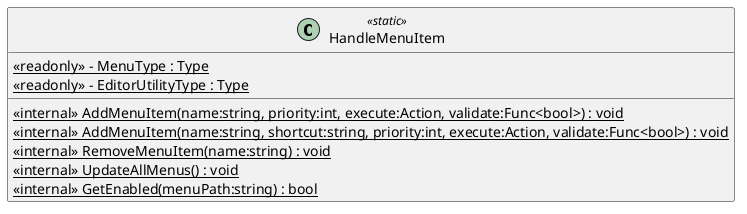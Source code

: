 @startuml
class HandleMenuItem <<static>> {
    <<internal>> {static} AddMenuItem(name:string, priority:int, execute:Action, validate:Func<bool>) : void
    <<internal>> {static} AddMenuItem(name:string, shortcut:string, priority:int, execute:Action, validate:Func<bool>) : void
    <<internal>> {static} RemoveMenuItem(name:string) : void
    <<internal>> {static} UpdateAllMenus() : void
    <<internal>> {static} GetEnabled(menuPath:string) : bool
    {static} <<readonly>> - MenuType : Type
    {static} <<readonly>> - EditorUtilityType : Type
}
@enduml
